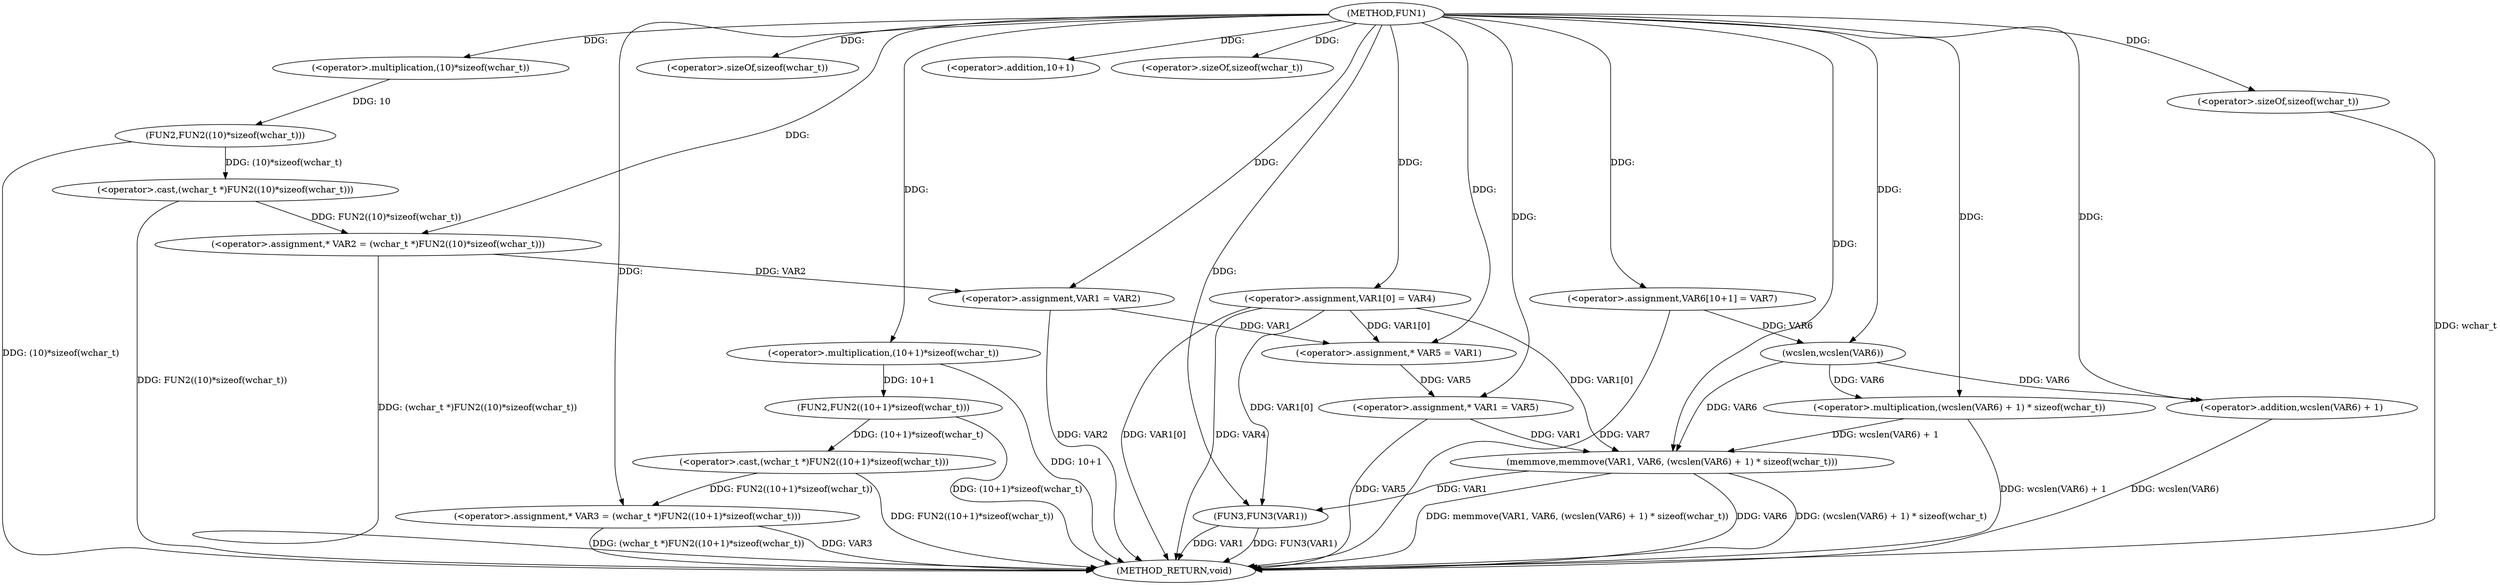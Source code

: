 digraph FUN1 {  
"1000100" [label = "(METHOD,FUN1)" ]
"1000159" [label = "(METHOD_RETURN,void)" ]
"1000104" [label = "(<operator>.assignment,* VAR2 = (wchar_t *)FUN2((10)*sizeof(wchar_t)))" ]
"1000106" [label = "(<operator>.cast,(wchar_t *)FUN2((10)*sizeof(wchar_t)))" ]
"1000108" [label = "(FUN2,FUN2((10)*sizeof(wchar_t)))" ]
"1000109" [label = "(<operator>.multiplication,(10)*sizeof(wchar_t))" ]
"1000111" [label = "(<operator>.sizeOf,sizeof(wchar_t))" ]
"1000114" [label = "(<operator>.assignment,* VAR3 = (wchar_t *)FUN2((10+1)*sizeof(wchar_t)))" ]
"1000116" [label = "(<operator>.cast,(wchar_t *)FUN2((10+1)*sizeof(wchar_t)))" ]
"1000118" [label = "(FUN2,FUN2((10+1)*sizeof(wchar_t)))" ]
"1000119" [label = "(<operator>.multiplication,(10+1)*sizeof(wchar_t))" ]
"1000120" [label = "(<operator>.addition,10+1)" ]
"1000123" [label = "(<operator>.sizeOf,sizeof(wchar_t))" ]
"1000125" [label = "(<operator>.assignment,VAR1 = VAR2)" ]
"1000128" [label = "(<operator>.assignment,VAR1[0] = VAR4)" ]
"1000135" [label = "(<operator>.assignment,* VAR5 = VAR1)" ]
"1000139" [label = "(<operator>.assignment,* VAR1 = VAR5)" ]
"1000144" [label = "(<operator>.assignment,VAR6[10+1] = VAR7)" ]
"1000147" [label = "(memmove,memmove(VAR1, VAR6, (wcslen(VAR6) + 1) * sizeof(wchar_t)))" ]
"1000150" [label = "(<operator>.multiplication,(wcslen(VAR6) + 1) * sizeof(wchar_t))" ]
"1000151" [label = "(<operator>.addition,wcslen(VAR6) + 1)" ]
"1000152" [label = "(wcslen,wcslen(VAR6))" ]
"1000155" [label = "(<operator>.sizeOf,sizeof(wchar_t))" ]
"1000157" [label = "(FUN3,FUN3(VAR1))" ]
  "1000106" -> "1000159"  [ label = "DDG: FUN2((10)*sizeof(wchar_t))"] 
  "1000150" -> "1000159"  [ label = "DDG: wcslen(VAR6) + 1"] 
  "1000157" -> "1000159"  [ label = "DDG: FUN3(VAR1)"] 
  "1000151" -> "1000159"  [ label = "DDG: wcslen(VAR6)"] 
  "1000114" -> "1000159"  [ label = "DDG: VAR3"] 
  "1000147" -> "1000159"  [ label = "DDG: VAR6"] 
  "1000125" -> "1000159"  [ label = "DDG: VAR2"] 
  "1000116" -> "1000159"  [ label = "DDG: FUN2((10+1)*sizeof(wchar_t))"] 
  "1000147" -> "1000159"  [ label = "DDG: (wcslen(VAR6) + 1) * sizeof(wchar_t)"] 
  "1000118" -> "1000159"  [ label = "DDG: (10+1)*sizeof(wchar_t)"] 
  "1000144" -> "1000159"  [ label = "DDG: VAR7"] 
  "1000128" -> "1000159"  [ label = "DDG: VAR4"] 
  "1000139" -> "1000159"  [ label = "DDG: VAR5"] 
  "1000128" -> "1000159"  [ label = "DDG: VAR1[0]"] 
  "1000157" -> "1000159"  [ label = "DDG: VAR1"] 
  "1000119" -> "1000159"  [ label = "DDG: 10+1"] 
  "1000155" -> "1000159"  [ label = "DDG: wchar_t"] 
  "1000147" -> "1000159"  [ label = "DDG: memmove(VAR1, VAR6, (wcslen(VAR6) + 1) * sizeof(wchar_t))"] 
  "1000114" -> "1000159"  [ label = "DDG: (wchar_t *)FUN2((10+1)*sizeof(wchar_t))"] 
  "1000104" -> "1000159"  [ label = "DDG: (wchar_t *)FUN2((10)*sizeof(wchar_t))"] 
  "1000108" -> "1000159"  [ label = "DDG: (10)*sizeof(wchar_t)"] 
  "1000106" -> "1000104"  [ label = "DDG: FUN2((10)*sizeof(wchar_t))"] 
  "1000100" -> "1000104"  [ label = "DDG: "] 
  "1000108" -> "1000106"  [ label = "DDG: (10)*sizeof(wchar_t)"] 
  "1000109" -> "1000108"  [ label = "DDG: 10"] 
  "1000100" -> "1000109"  [ label = "DDG: "] 
  "1000100" -> "1000111"  [ label = "DDG: "] 
  "1000116" -> "1000114"  [ label = "DDG: FUN2((10+1)*sizeof(wchar_t))"] 
  "1000100" -> "1000114"  [ label = "DDG: "] 
  "1000118" -> "1000116"  [ label = "DDG: (10+1)*sizeof(wchar_t)"] 
  "1000119" -> "1000118"  [ label = "DDG: 10+1"] 
  "1000100" -> "1000119"  [ label = "DDG: "] 
  "1000100" -> "1000120"  [ label = "DDG: "] 
  "1000100" -> "1000123"  [ label = "DDG: "] 
  "1000104" -> "1000125"  [ label = "DDG: VAR2"] 
  "1000100" -> "1000125"  [ label = "DDG: "] 
  "1000100" -> "1000128"  [ label = "DDG: "] 
  "1000125" -> "1000135"  [ label = "DDG: VAR1"] 
  "1000128" -> "1000135"  [ label = "DDG: VAR1[0]"] 
  "1000100" -> "1000135"  [ label = "DDG: "] 
  "1000135" -> "1000139"  [ label = "DDG: VAR5"] 
  "1000100" -> "1000139"  [ label = "DDG: "] 
  "1000100" -> "1000144"  [ label = "DDG: "] 
  "1000139" -> "1000147"  [ label = "DDG: VAR1"] 
  "1000128" -> "1000147"  [ label = "DDG: VAR1[0]"] 
  "1000100" -> "1000147"  [ label = "DDG: "] 
  "1000152" -> "1000147"  [ label = "DDG: VAR6"] 
  "1000150" -> "1000147"  [ label = "DDG: wcslen(VAR6) + 1"] 
  "1000152" -> "1000150"  [ label = "DDG: VAR6"] 
  "1000100" -> "1000150"  [ label = "DDG: "] 
  "1000152" -> "1000151"  [ label = "DDG: VAR6"] 
  "1000144" -> "1000152"  [ label = "DDG: VAR6"] 
  "1000100" -> "1000152"  [ label = "DDG: "] 
  "1000100" -> "1000151"  [ label = "DDG: "] 
  "1000100" -> "1000155"  [ label = "DDG: "] 
  "1000128" -> "1000157"  [ label = "DDG: VAR1[0]"] 
  "1000147" -> "1000157"  [ label = "DDG: VAR1"] 
  "1000100" -> "1000157"  [ label = "DDG: "] 
}
